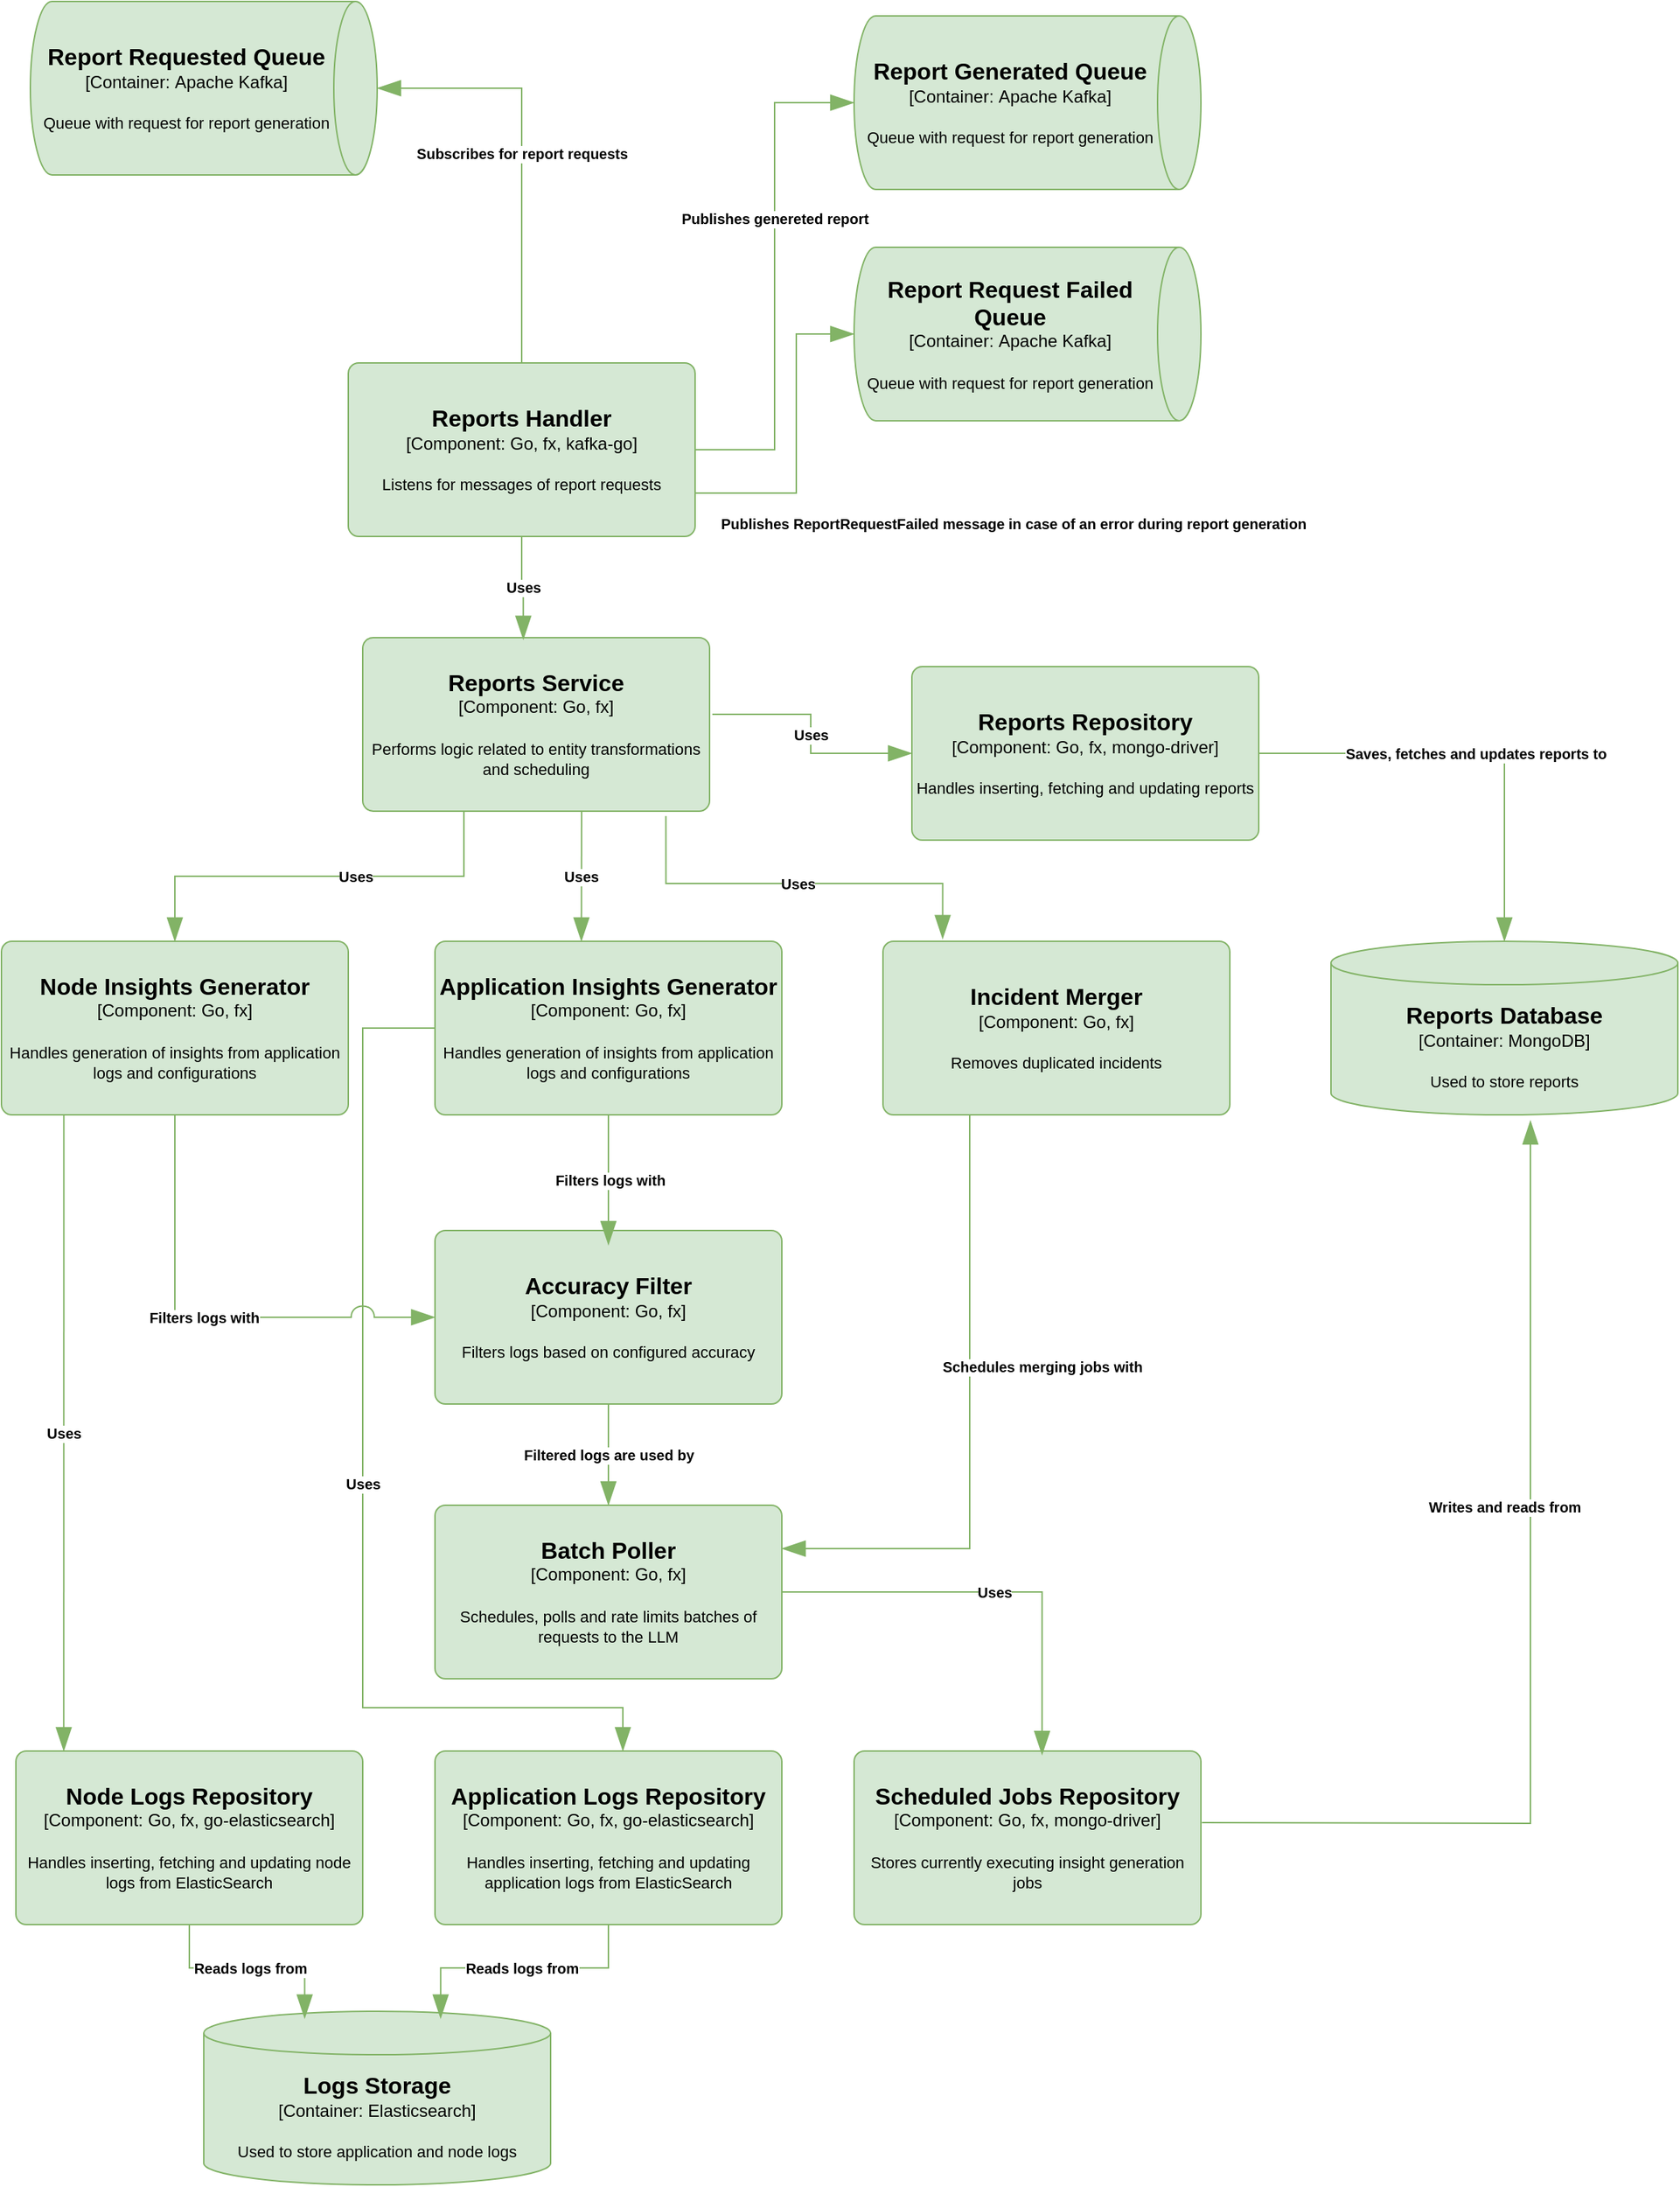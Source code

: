 <mxfile version="24.9.0">
  <diagram name="Strona-1" id="VJrYIUewzFAKzoS3vrFh">
    <mxGraphModel dx="1490" dy="1566" grid="1" gridSize="10" guides="1" tooltips="1" connect="1" arrows="1" fold="1" page="1" pageScale="1" pageWidth="2339" pageHeight="3300" math="0" shadow="0">
      <root>
        <mxCell id="0" />
        <mxCell id="1" parent="0" />
        <object placeholders="1" c4Name="Reports Handler" c4Type="Component" c4Technology="Go, fx, kafka-go" c4Description="Listens for messages of report requests" label="&lt;font style=&quot;font-size: 16px&quot;&gt;&lt;b&gt;%c4Name%&lt;/b&gt;&lt;/font&gt;&lt;div&gt;[%c4Type%: %c4Technology%]&lt;/div&gt;&lt;br&gt;&lt;div&gt;&lt;font style=&quot;font-size: 11px&quot;&gt;%c4Description%&lt;/font&gt;&lt;/div&gt;" id="EYxnrFi_tyVWAvCyeVDl-1">
          <mxCell style="rounded=1;whiteSpace=wrap;html=1;labelBackgroundColor=none;fillColor=#d5e8d4;align=center;arcSize=6;strokeColor=#82b366;metaEdit=1;resizable=0;points=[[0.25,0,0],[0.5,0,0],[0.75,0,0],[1,0.25,0],[1,0.5,0],[1,0.75,0],[0.75,1,0],[0.5,1,0],[0.25,1,0],[0,0.75,0],[0,0.5,0],[0,0.25,0]];fontColor=default;" vertex="1" parent="1">
            <mxGeometry x="260" y="420" width="240" height="120" as="geometry" />
          </mxCell>
        </object>
        <object placeholders="1" c4Name="Reports Service" c4Type="Component" c4Technology="Go, fx" c4Description="Performs logic related to entity transformations and scheduling" label="&lt;font style=&quot;font-size: 16px&quot;&gt;&lt;b&gt;%c4Name%&lt;/b&gt;&lt;/font&gt;&lt;div&gt;[%c4Type%: %c4Technology%]&lt;/div&gt;&lt;br&gt;&lt;div&gt;&lt;font style=&quot;font-size: 11px&quot;&gt;%c4Description%&lt;/font&gt;&lt;/div&gt;" id="EYxnrFi_tyVWAvCyeVDl-2">
          <mxCell style="rounded=1;whiteSpace=wrap;html=1;labelBackgroundColor=none;fillColor=#d5e8d4;align=center;arcSize=6;strokeColor=#82b366;metaEdit=1;resizable=0;points=[[0.25,0,0],[0.5,0,0],[0.75,0,0],[1,0.25,0],[1,0.5,0],[1,0.75,0],[0.75,1,0],[0.5,1,0],[0.25,1,0],[0,0.75,0],[0,0.5,0],[0,0.25,0]];fontColor=default;" vertex="1" parent="1">
            <mxGeometry x="270" y="610" width="240" height="120" as="geometry" />
          </mxCell>
        </object>
        <object placeholders="1" c4Type="Relationship" c4Description="Uses" label="&lt;div style=&quot;text-align: left&quot;&gt;&lt;div style=&quot;text-align: center&quot;&gt;&lt;b&gt;%c4Description%&lt;/b&gt;&lt;/div&gt;&lt;/div&gt;" id="EYxnrFi_tyVWAvCyeVDl-3">
          <mxCell style="endArrow=blockThin;html=1;fontSize=10;fontColor=default;strokeWidth=1;endFill=1;strokeColor=#82b366;elbow=vertical;metaEdit=1;endSize=14;startSize=14;jumpStyle=arc;jumpSize=16;rounded=0;edgeStyle=orthogonalEdgeStyle;exitX=0.5;exitY=1;exitDx=0;exitDy=0;exitPerimeter=0;entryX=0.463;entryY=0.011;entryDx=0;entryDy=0;entryPerimeter=0;fillColor=#d5e8d4;" edge="1" parent="1" source="EYxnrFi_tyVWAvCyeVDl-1" target="EYxnrFi_tyVWAvCyeVDl-2">
            <mxGeometry width="240" relative="1" as="geometry">
              <mxPoint x="330" y="440" as="sourcePoint" />
              <mxPoint x="570" y="440" as="targetPoint" />
            </mxGeometry>
          </mxCell>
        </object>
        <object placeholders="1" c4Name="Application Logs Repository" c4Type="Component" c4Technology="Go, fx, go-elasticsearch" c4Description="Handles inserting, fetching and updating application logs from ElasticSearch" label="&lt;font style=&quot;font-size: 16px&quot;&gt;&lt;b&gt;%c4Name%&lt;/b&gt;&lt;/font&gt;&lt;div&gt;[%c4Type%: %c4Technology%]&lt;/div&gt;&lt;br&gt;&lt;div&gt;&lt;font style=&quot;font-size: 11px&quot;&gt;%c4Description%&lt;/font&gt;&lt;/div&gt;" id="EYxnrFi_tyVWAvCyeVDl-4">
          <mxCell style="rounded=1;whiteSpace=wrap;html=1;labelBackgroundColor=none;fillColor=#d5e8d4;align=center;arcSize=6;strokeColor=#82b366;metaEdit=1;resizable=0;points=[[0.25,0,0],[0.5,0,0],[0.75,0,0],[1,0.25,0],[1,0.5,0],[1,0.75,0],[0.75,1,0],[0.5,1,0],[0.25,1,0],[0,0.75,0],[0,0.5,0],[0,0.25,0]];fontColor=default;" vertex="1" parent="1">
            <mxGeometry x="320" y="1380" width="240" height="120" as="geometry" />
          </mxCell>
        </object>
        <object placeholders="1" c4Name="Node Logs Repository" c4Type="Component" c4Technology="Go, fx, go-elasticsearch" c4Description="Handles inserting, fetching and updating node logs from ElasticSearch" label="&lt;font style=&quot;font-size: 16px&quot;&gt;&lt;b&gt;%c4Name%&lt;/b&gt;&lt;/font&gt;&lt;div&gt;[%c4Type%: %c4Technology%]&lt;/div&gt;&lt;br&gt;&lt;div&gt;&lt;font style=&quot;font-size: 11px&quot;&gt;%c4Description%&lt;/font&gt;&lt;/div&gt;" id="EYxnrFi_tyVWAvCyeVDl-5">
          <mxCell style="rounded=1;whiteSpace=wrap;html=1;labelBackgroundColor=none;fillColor=#d5e8d4;align=center;arcSize=6;strokeColor=#82b366;metaEdit=1;resizable=0;points=[[0.25,0,0],[0.5,0,0],[0.75,0,0],[1,0.25,0],[1,0.5,0],[1,0.75,0],[0.75,1,0],[0.5,1,0],[0.25,1,0],[0,0.75,0],[0,0.5,0],[0,0.25,0]];fontColor=default;" vertex="1" parent="1">
            <mxGeometry x="30" y="1380" width="240" height="120" as="geometry" />
          </mxCell>
        </object>
        <object placeholders="1" c4Name="Reports Repository" c4Type="Component" c4Technology="Go, fx, mongo-driver" c4Description="Handles inserting, fetching and updating reports" label="&lt;font style=&quot;font-size: 16px&quot;&gt;&lt;b&gt;%c4Name%&lt;/b&gt;&lt;/font&gt;&lt;div&gt;[%c4Type%: %c4Technology%]&lt;/div&gt;&lt;br&gt;&lt;div&gt;&lt;font style=&quot;font-size: 11px&quot;&gt;%c4Description%&lt;/font&gt;&lt;/div&gt;" id="EYxnrFi_tyVWAvCyeVDl-6">
          <mxCell style="rounded=1;whiteSpace=wrap;html=1;labelBackgroundColor=none;fillColor=#d5e8d4;align=center;arcSize=6;strokeColor=#82b366;metaEdit=1;resizable=0;points=[[0.25,0,0],[0.5,0,0],[0.75,0,0],[1,0.25,0],[1,0.5,0],[1,0.75,0],[0.75,1,0],[0.5,1,0],[0.25,1,0],[0,0.75,0],[0,0.5,0],[0,0.25,0]];fontColor=default;" vertex="1" parent="1">
            <mxGeometry x="650" y="630" width="240" height="120" as="geometry" />
          </mxCell>
        </object>
        <object placeholders="1" c4Name="Application Insights Generator" c4Type="Component" c4Technology="Go, fx" c4Description="Handles generation of insights from application logs and configurations " label="&lt;font style=&quot;font-size: 16px&quot;&gt;&lt;b&gt;%c4Name%&lt;/b&gt;&lt;/font&gt;&lt;div&gt;[%c4Type%: %c4Technology%]&lt;/div&gt;&lt;br&gt;&lt;div&gt;&lt;font style=&quot;font-size: 11px&quot;&gt;%c4Description%&lt;/font&gt;&lt;/div&gt;" id="EYxnrFi_tyVWAvCyeVDl-7">
          <mxCell style="rounded=1;whiteSpace=wrap;html=1;labelBackgroundColor=none;fillColor=#d5e8d4;align=center;arcSize=6;strokeColor=#82b366;metaEdit=1;resizable=0;points=[[0.25,0,0],[0.5,0,0],[0.75,0,0],[1,0.25,0],[1,0.5,0],[1,0.75,0],[0.75,1,0],[0.5,1,0],[0.25,1,0],[0,0.75,0],[0,0.5,0],[0,0.25,0]];fontColor=default;" vertex="1" parent="1">
            <mxGeometry x="320" y="820" width="240" height="120" as="geometry" />
          </mxCell>
        </object>
        <object placeholders="1" c4Name="Node Insights Generator" c4Type="Component" c4Technology="Go, fx" c4Description="Handles generation of insights from application logs and configurations " label="&lt;font style=&quot;font-size: 16px&quot;&gt;&lt;b&gt;%c4Name%&lt;/b&gt;&lt;/font&gt;&lt;div&gt;[%c4Type%: %c4Technology%]&lt;/div&gt;&lt;br&gt;&lt;div&gt;&lt;font style=&quot;font-size: 11px&quot;&gt;%c4Description%&lt;/font&gt;&lt;/div&gt;" id="EYxnrFi_tyVWAvCyeVDl-8">
          <mxCell style="rounded=1;whiteSpace=wrap;html=1;labelBackgroundColor=none;fillColor=#d5e8d4;align=center;arcSize=6;strokeColor=#82b366;metaEdit=1;resizable=0;points=[[0.25,0,0],[0.5,0,0],[0.75,0,0],[1,0.25,0],[1,0.5,0],[1,0.75,0],[0.75,1,0],[0.5,1,0],[0.25,1,0],[0,0.75,0],[0,0.5,0],[0,0.25,0]];fontColor=default;" vertex="1" parent="1">
            <mxGeometry x="20" y="820" width="240" height="120" as="geometry" />
          </mxCell>
        </object>
        <object placeholders="1" c4Name="Incident Merger" c4Type="Component" c4Technology="Go, fx" c4Description="Removes duplicated incidents" label="&lt;font style=&quot;font-size: 16px&quot;&gt;&lt;b&gt;%c4Name%&lt;/b&gt;&lt;/font&gt;&lt;div&gt;[%c4Type%: %c4Technology%]&lt;/div&gt;&lt;br&gt;&lt;div&gt;&lt;font style=&quot;font-size: 11px&quot;&gt;%c4Description%&lt;/font&gt;&lt;/div&gt;" id="EYxnrFi_tyVWAvCyeVDl-9">
          <mxCell style="rounded=1;whiteSpace=wrap;html=1;labelBackgroundColor=none;fillColor=#d5e8d4;align=center;arcSize=6;strokeColor=#82b366;metaEdit=1;resizable=0;points=[[0.25,0,0],[0.5,0,0],[0.75,0,0],[1,0.25,0],[1,0.5,0],[1,0.75,0],[0.75,1,0],[0.5,1,0],[0.25,1,0],[0,0.75,0],[0,0.5,0],[0,0.25,0]];fontColor=default;" vertex="1" parent="1">
            <mxGeometry x="630" y="820" width="240" height="120" as="geometry" />
          </mxCell>
        </object>
        <object placeholders="1" c4Name="Batch Poller" c4Type="Component" c4Technology="Go, fx" c4Description="Schedules, polls and rate limits batches of requests to the LLM" label="&lt;font style=&quot;font-size: 16px&quot;&gt;&lt;b&gt;%c4Name%&lt;/b&gt;&lt;/font&gt;&lt;div&gt;[%c4Type%: %c4Technology%]&lt;/div&gt;&lt;br&gt;&lt;div&gt;&lt;font style=&quot;font-size: 11px&quot;&gt;%c4Description%&lt;/font&gt;&lt;/div&gt;" id="EYxnrFi_tyVWAvCyeVDl-10">
          <mxCell style="rounded=1;whiteSpace=wrap;html=1;labelBackgroundColor=none;fillColor=#d5e8d4;align=center;arcSize=6;strokeColor=#82b366;metaEdit=1;resizable=0;points=[[0.25,0,0],[0.5,0,0],[0.75,0,0],[1,0.25,0],[1,0.5,0],[1,0.75,0],[0.75,1,0],[0.5,1,0],[0.25,1,0],[0,0.75,0],[0,0.5,0],[0,0.25,0]];fontColor=default;" vertex="1" parent="1">
            <mxGeometry x="320" y="1210" width="240" height="120" as="geometry" />
          </mxCell>
        </object>
        <object placeholders="1" c4Name="Scheduled Jobs Repository" c4Type="Component" c4Technology="Go, fx, mongo-driver" c4Description="Stores currently executing insight generation jobs" label="&lt;font style=&quot;font-size: 16px&quot;&gt;&lt;b&gt;%c4Name%&lt;/b&gt;&lt;/font&gt;&lt;div&gt;[%c4Type%: %c4Technology%]&lt;/div&gt;&lt;br&gt;&lt;div&gt;&lt;font style=&quot;font-size: 11px&quot;&gt;%c4Description%&lt;/font&gt;&lt;/div&gt;" id="EYxnrFi_tyVWAvCyeVDl-11">
          <mxCell style="rounded=1;whiteSpace=wrap;html=1;labelBackgroundColor=none;fillColor=#d5e8d4;align=center;arcSize=6;strokeColor=#82b366;metaEdit=1;resizable=0;points=[[0.25,0,0],[0.5,0,0],[0.75,0,0],[1,0.25,0],[1,0.5,0],[1,0.75,0],[0.75,1,0],[0.5,1,0],[0.25,1,0],[0,0.75,0],[0,0.5,0],[0,0.25,0]];fontColor=default;" vertex="1" parent="1">
            <mxGeometry x="610" y="1380" width="240" height="120" as="geometry" />
          </mxCell>
        </object>
        <object placeholders="1" c4Name="Report Requested Queue" c4Type="Container" c4Technology="Apache Kafka" c4Description="Queue with request for report generation" label="&lt;font style=&quot;font-size: 16px&quot;&gt;&lt;b&gt;%c4Name%&lt;/b&gt;&lt;/font&gt;&lt;div&gt;[%c4Type%:&amp;nbsp;%c4Technology%]&lt;/div&gt;&lt;br&gt;&lt;div&gt;&lt;font style=&quot;font-size: 11px&quot;&gt;&lt;font&gt;%c4Description%&lt;/font&gt;&lt;/font&gt;&lt;/div&gt;" id="EYxnrFi_tyVWAvCyeVDl-12">
          <mxCell style="shape=cylinder3;size=15;direction=south;whiteSpace=wrap;html=1;boundedLbl=1;rounded=0;labelBackgroundColor=none;fillColor=#d5e8d4;fontSize=12;align=center;strokeColor=#82b366;metaEdit=1;points=[[0.5,0,0],[1,0.25,0],[1,0.5,0],[1,0.75,0],[0.5,1,0],[0,0.75,0],[0,0.5,0],[0,0.25,0]];resizable=0;fontColor=default;" vertex="1" parent="1">
            <mxGeometry x="40" y="170" width="240" height="120" as="geometry" />
          </mxCell>
        </object>
        <object placeholders="1" c4Name="Report Generated Queue" c4Type="Container" c4Technology="Apache Kafka" c4Description="Queue with request for report generation" label="&lt;font style=&quot;font-size: 16px&quot;&gt;&lt;b&gt;%c4Name%&lt;/b&gt;&lt;/font&gt;&lt;div&gt;[%c4Type%:&amp;nbsp;%c4Technology%]&lt;/div&gt;&lt;br&gt;&lt;div&gt;&lt;font style=&quot;font-size: 11px&quot;&gt;&lt;font&gt;%c4Description%&lt;/font&gt;&lt;/font&gt;&lt;/div&gt;" id="EYxnrFi_tyVWAvCyeVDl-13">
          <mxCell style="shape=cylinder3;size=15;direction=south;whiteSpace=wrap;html=1;boundedLbl=1;rounded=0;labelBackgroundColor=none;fillColor=#d5e8d4;fontSize=12;align=center;strokeColor=#82b366;metaEdit=1;points=[[0.5,0,0],[1,0.25,0],[1,0.5,0],[1,0.75,0],[0.5,1,0],[0,0.75,0],[0,0.5,0],[0,0.25,0]];resizable=0;fontColor=default;" vertex="1" parent="1">
            <mxGeometry x="610" y="180" width="240" height="120" as="geometry" />
          </mxCell>
        </object>
        <object placeholders="1" c4Name="Report Request Failed Queue" c4Type="Container" c4Technology="Apache Kafka" c4Description="Queue with request for report generation" label="&lt;font style=&quot;font-size: 16px&quot;&gt;&lt;b&gt;%c4Name%&lt;/b&gt;&lt;/font&gt;&lt;div&gt;[%c4Type%:&amp;nbsp;%c4Technology%]&lt;/div&gt;&lt;br&gt;&lt;div&gt;&lt;font style=&quot;font-size: 11px&quot;&gt;&lt;font&gt;%c4Description%&lt;/font&gt;&lt;/font&gt;&lt;/div&gt;" id="EYxnrFi_tyVWAvCyeVDl-14">
          <mxCell style="shape=cylinder3;size=15;direction=south;whiteSpace=wrap;html=1;boundedLbl=1;rounded=0;labelBackgroundColor=none;fillColor=#d5e8d4;fontSize=12;align=center;strokeColor=#82b366;metaEdit=1;points=[[0.5,0,0],[1,0.25,0],[1,0.5,0],[1,0.75,0],[0.5,1,0],[0,0.75,0],[0,0.5,0],[0,0.25,0]];resizable=0;fontColor=default;" vertex="1" parent="1">
            <mxGeometry x="610" y="340" width="240" height="120" as="geometry" />
          </mxCell>
        </object>
        <object placeholders="1" c4Type="Relationship" c4Description="Subscribes for report requests" label="&lt;div style=&quot;text-align: left&quot;&gt;&lt;div style=&quot;text-align: center&quot;&gt;&lt;b&gt;%c4Description%&lt;/b&gt;&lt;/div&gt;&lt;/div&gt;" id="EYxnrFi_tyVWAvCyeVDl-17">
          <mxCell style="endArrow=blockThin;html=1;fontSize=10;fontColor=default;strokeWidth=1;endFill=1;strokeColor=#82b366;elbow=vertical;metaEdit=1;endSize=14;startSize=14;jumpStyle=arc;jumpSize=16;rounded=0;edgeStyle=orthogonalEdgeStyle;entryX=0.5;entryY=0;entryDx=0;entryDy=0;entryPerimeter=0;exitX=0.5;exitY=0;exitDx=0;exitDy=0;exitPerimeter=0;fillColor=#d5e8d4;" edge="1" parent="1" source="EYxnrFi_tyVWAvCyeVDl-1" target="EYxnrFi_tyVWAvCyeVDl-12">
            <mxGeometry width="240" relative="1" as="geometry">
              <mxPoint x="360" y="490" as="sourcePoint" />
              <mxPoint x="600" y="490" as="targetPoint" />
            </mxGeometry>
          </mxCell>
        </object>
        <object placeholders="1" c4Type="Relationship" c4Description="Publishes genereted report" label="&lt;div style=&quot;text-align: left&quot;&gt;&lt;div style=&quot;text-align: center&quot;&gt;&lt;b&gt;%c4Description%&lt;/b&gt;&lt;/div&gt;&lt;/div&gt;" id="EYxnrFi_tyVWAvCyeVDl-18">
          <mxCell style="endArrow=blockThin;html=1;fontSize=10;fontColor=default;strokeWidth=1;endFill=1;strokeColor=#82b366;elbow=vertical;metaEdit=1;endSize=14;startSize=14;jumpStyle=arc;jumpSize=16;rounded=0;edgeStyle=orthogonalEdgeStyle;entryX=0.5;entryY=1;entryDx=0;entryDy=0;entryPerimeter=0;exitX=1;exitY=0.5;exitDx=0;exitDy=0;exitPerimeter=0;fillColor=#d5e8d4;" edge="1" parent="1" source="EYxnrFi_tyVWAvCyeVDl-1" target="EYxnrFi_tyVWAvCyeVDl-13">
            <mxGeometry x="0.229" width="240" relative="1" as="geometry">
              <mxPoint x="340" y="480" as="sourcePoint" />
              <mxPoint x="580" y="480" as="targetPoint" />
              <mxPoint as="offset" />
            </mxGeometry>
          </mxCell>
        </object>
        <object placeholders="1" c4Type="Relationship" c4Description="Publishes ReportRequestFailed message in case of an error during report generation" label="&lt;div style=&quot;text-align: left&quot;&gt;&lt;div style=&quot;text-align: center&quot;&gt;&lt;b&gt;%c4Description%&lt;/b&gt;&lt;/div&gt;&lt;/div&gt;" id="EYxnrFi_tyVWAvCyeVDl-19">
          <mxCell style="endArrow=blockThin;html=1;fontSize=10;fontColor=default;strokeWidth=1;endFill=1;strokeColor=#82b366;elbow=vertical;metaEdit=1;endSize=14;startSize=14;jumpStyle=arc;jumpSize=16;rounded=0;edgeStyle=orthogonalEdgeStyle;entryX=0.5;entryY=1;entryDx=0;entryDy=0;entryPerimeter=0;exitX=1;exitY=0.75;exitDx=0;exitDy=0;exitPerimeter=0;fillColor=#d5e8d4;" edge="1" parent="1" source="EYxnrFi_tyVWAvCyeVDl-1" target="EYxnrFi_tyVWAvCyeVDl-14">
            <mxGeometry x="-0.364" y="-151" width="240" relative="1" as="geometry">
              <mxPoint x="340" y="480" as="sourcePoint" />
              <mxPoint x="580" y="480" as="targetPoint" />
              <Array as="points">
                <mxPoint x="570" y="510" />
                <mxPoint x="570" y="400" />
              </Array>
              <mxPoint x="-1" y="21" as="offset" />
            </mxGeometry>
          </mxCell>
        </object>
        <object placeholders="1" c4Type="Relationship" c4Description="Uses" label="&lt;div style=&quot;text-align: left&quot;&gt;&lt;div style=&quot;text-align: center&quot;&gt;&lt;b&gt;%c4Description%&lt;/b&gt;&lt;/div&gt;&lt;/div&gt;" id="EYxnrFi_tyVWAvCyeVDl-23">
          <mxCell style="endArrow=blockThin;html=1;fontSize=10;fontColor=default;strokeWidth=1;endFill=1;strokeColor=#82b366;elbow=vertical;metaEdit=1;endSize=14;startSize=14;jumpStyle=arc;jumpSize=16;rounded=0;edgeStyle=orthogonalEdgeStyle;exitX=0.18;exitY=0.997;exitDx=0;exitDy=0;exitPerimeter=0;entryX=0.138;entryY=0;entryDx=0;entryDy=0;entryPerimeter=0;fillColor=#d5e8d4;" edge="1" parent="1" source="EYxnrFi_tyVWAvCyeVDl-8" target="EYxnrFi_tyVWAvCyeVDl-5">
            <mxGeometry width="240" relative="1" as="geometry">
              <mxPoint x="300" y="1020" as="sourcePoint" />
              <mxPoint x="540" y="1020" as="targetPoint" />
            </mxGeometry>
          </mxCell>
        </object>
        <object placeholders="1" c4Type="Relationship" c4Description="Uses" label="&lt;div style=&quot;text-align: left&quot;&gt;&lt;div style=&quot;text-align: center&quot;&gt;&lt;b&gt;%c4Description%&lt;/b&gt;&lt;/div&gt;&lt;/div&gt;" id="EYxnrFi_tyVWAvCyeVDl-24">
          <mxCell style="endArrow=blockThin;html=1;fontSize=10;fontColor=default;strokeWidth=1;endFill=1;strokeColor=#82b366;elbow=vertical;metaEdit=1;endSize=14;startSize=14;jumpStyle=arc;jumpSize=16;rounded=0;edgeStyle=orthogonalEdgeStyle;exitX=0;exitY=0.5;exitDx=0;exitDy=0;exitPerimeter=0;fillColor=#d5e8d4;" edge="1" parent="1" source="EYxnrFi_tyVWAvCyeVDl-7" target="EYxnrFi_tyVWAvCyeVDl-4">
            <mxGeometry width="240" relative="1" as="geometry">
              <mxPoint x="300" y="1020" as="sourcePoint" />
              <mxPoint x="450" y="1240" as="targetPoint" />
              <Array as="points">
                <mxPoint x="270" y="880" />
                <mxPoint x="270" y="1350" />
                <mxPoint x="450" y="1350" />
              </Array>
            </mxGeometry>
          </mxCell>
        </object>
        <object placeholders="1" c4Type="Relationship" c4Description="Uses" label="&lt;div style=&quot;text-align: left&quot;&gt;&lt;div style=&quot;text-align: center&quot;&gt;&lt;b&gt;%c4Description%&lt;/b&gt;&lt;/div&gt;&lt;/div&gt;" id="EYxnrFi_tyVWAvCyeVDl-25">
          <mxCell style="endArrow=blockThin;html=1;fontSize=10;fontColor=default;strokeWidth=1;endFill=1;strokeColor=#82b366;elbow=vertical;metaEdit=1;endSize=14;startSize=14;jumpStyle=arc;jumpSize=16;rounded=0;edgeStyle=orthogonalEdgeStyle;entryX=0.542;entryY=0.022;entryDx=0;entryDy=0;entryPerimeter=0;exitX=1;exitY=0.5;exitDx=0;exitDy=0;exitPerimeter=0;fillColor=#d5e8d4;" edge="1" parent="1" source="EYxnrFi_tyVWAvCyeVDl-10" target="EYxnrFi_tyVWAvCyeVDl-11">
            <mxGeometry width="240" relative="1" as="geometry">
              <mxPoint x="300" y="1020" as="sourcePoint" />
              <mxPoint x="540" y="1020" as="targetPoint" />
            </mxGeometry>
          </mxCell>
        </object>
        <object placeholders="1" c4Type="Relationship" c4Description="Schedules merging jobs with" label="&lt;div style=&quot;text-align: left&quot;&gt;&lt;div style=&quot;text-align: center&quot;&gt;&lt;b&gt;%c4Description%&lt;/b&gt;&lt;/div&gt;&lt;/div&gt;" id="EYxnrFi_tyVWAvCyeVDl-26">
          <mxCell style="endArrow=blockThin;html=1;fontSize=10;fontColor=default;strokeWidth=1;endFill=1;strokeColor=#82b366;elbow=vertical;metaEdit=1;endSize=14;startSize=14;jumpStyle=arc;jumpSize=16;rounded=0;edgeStyle=orthogonalEdgeStyle;exitX=0.25;exitY=1;exitDx=0;exitDy=0;exitPerimeter=0;entryX=1;entryY=0.25;entryDx=0;entryDy=0;entryPerimeter=0;fillColor=#d5e8d4;" edge="1" parent="1" source="EYxnrFi_tyVWAvCyeVDl-9" target="EYxnrFi_tyVWAvCyeVDl-10">
            <mxGeometry x="-0.185" y="50" width="240" relative="1" as="geometry">
              <mxPoint x="300" y="1020" as="sourcePoint" />
              <mxPoint x="540" y="1020" as="targetPoint" />
              <mxPoint y="-1" as="offset" />
            </mxGeometry>
          </mxCell>
        </object>
        <object placeholders="1" c4Type="Relationship" c4Description="Uses" label="&lt;div style=&quot;text-align: left&quot;&gt;&lt;div style=&quot;text-align: center&quot;&gt;&lt;b&gt;%c4Description%&lt;/b&gt;&lt;/div&gt;&lt;/div&gt;" id="EYxnrFi_tyVWAvCyeVDl-27">
          <mxCell style="endArrow=blockThin;html=1;fontSize=10;fontColor=default;strokeWidth=1;endFill=1;strokeColor=#82b366;elbow=vertical;metaEdit=1;endSize=14;startSize=14;jumpStyle=arc;jumpSize=16;rounded=0;edgeStyle=orthogonalEdgeStyle;exitX=0.5;exitY=1;exitDx=0;exitDy=0;exitPerimeter=0;entryX=0.5;entryY=0;entryDx=0;entryDy=0;entryPerimeter=0;fillColor=#d5e8d4;" edge="1" parent="1" source="EYxnrFi_tyVWAvCyeVDl-2" target="EYxnrFi_tyVWAvCyeVDl-8">
            <mxGeometry width="240" relative="1" as="geometry">
              <mxPoint x="430" y="870" as="sourcePoint" />
              <mxPoint x="670" y="870" as="targetPoint" />
              <Array as="points">
                <mxPoint x="340" y="730" />
                <mxPoint x="340" y="775" />
                <mxPoint x="140" y="775" />
              </Array>
            </mxGeometry>
          </mxCell>
        </object>
        <object placeholders="1" c4Type="Relationship" c4Description="Uses" label="&lt;div style=&quot;text-align: left&quot;&gt;&lt;div style=&quot;text-align: center&quot;&gt;&lt;b&gt;%c4Description%&lt;/b&gt;&lt;/div&gt;&lt;/div&gt;" id="EYxnrFi_tyVWAvCyeVDl-28">
          <mxCell style="endArrow=blockThin;html=1;fontSize=10;fontColor=default;strokeWidth=1;endFill=1;strokeColor=#82b366;elbow=vertical;metaEdit=1;endSize=14;startSize=14;jumpStyle=arc;jumpSize=16;rounded=0;edgeStyle=orthogonalEdgeStyle;exitX=0.631;exitY=1;exitDx=0;exitDy=0;exitPerimeter=0;entryX=0.422;entryY=0;entryDx=0;entryDy=0;entryPerimeter=0;fillColor=#d5e8d4;" edge="1" parent="1" source="EYxnrFi_tyVWAvCyeVDl-2" target="EYxnrFi_tyVWAvCyeVDl-7">
            <mxGeometry width="240" relative="1" as="geometry">
              <mxPoint x="430" y="870" as="sourcePoint" />
              <mxPoint x="670" y="870" as="targetPoint" />
            </mxGeometry>
          </mxCell>
        </object>
        <object placeholders="1" c4Type="Relationship" c4Description="Uses" label="&lt;div style=&quot;text-align: left&quot;&gt;&lt;div style=&quot;text-align: center&quot;&gt;&lt;b&gt;%c4Description%&lt;/b&gt;&lt;/div&gt;&lt;/div&gt;" id="EYxnrFi_tyVWAvCyeVDl-29">
          <mxCell style="endArrow=blockThin;html=1;fontSize=10;fontColor=default;strokeWidth=1;endFill=1;strokeColor=#82b366;elbow=vertical;metaEdit=1;endSize=14;startSize=14;jumpStyle=arc;jumpSize=16;rounded=0;edgeStyle=orthogonalEdgeStyle;exitX=0.874;exitY=1.028;exitDx=0;exitDy=0;exitPerimeter=0;entryX=0.172;entryY=-0.014;entryDx=0;entryDy=0;entryPerimeter=0;fillColor=#d5e8d4;" edge="1" parent="1" source="EYxnrFi_tyVWAvCyeVDl-2" target="EYxnrFi_tyVWAvCyeVDl-9">
            <mxGeometry width="240" relative="1" as="geometry">
              <mxPoint x="430" y="870" as="sourcePoint" />
              <mxPoint x="670" y="870" as="targetPoint" />
              <Array as="points">
                <mxPoint x="480" y="780" />
                <mxPoint x="671" y="780" />
              </Array>
            </mxGeometry>
          </mxCell>
        </object>
        <object placeholders="1" c4Name="Logs Storage" c4Type="Container" c4Technology="Elasticsearch" c4Description="Used to store application and node logs" label="&lt;font style=&quot;font-size: 16px&quot;&gt;&lt;b&gt;%c4Name%&lt;/b&gt;&lt;/font&gt;&lt;div&gt;[%c4Type%:&amp;nbsp;%c4Technology%]&lt;/div&gt;&lt;br&gt;&lt;div&gt;&lt;font style=&quot;font-size: 11px&quot;&gt;&lt;font&gt;%c4Description%&lt;/font&gt;&lt;/font&gt;&lt;/div&gt;" id="EYxnrFi_tyVWAvCyeVDl-30">
          <mxCell style="shape=cylinder3;size=15;whiteSpace=wrap;html=1;boundedLbl=1;rounded=0;labelBackgroundColor=none;fillColor=#d5e8d4;fontSize=12;align=center;strokeColor=#82b366;metaEdit=1;points=[[0.5,0,0],[1,0.25,0],[1,0.5,0],[1,0.75,0],[0.5,1,0],[0,0.75,0],[0,0.5,0],[0,0.25,0]];resizable=0;fontColor=default;" vertex="1" parent="1">
            <mxGeometry x="160" y="1560" width="240" height="120" as="geometry" />
          </mxCell>
        </object>
        <object placeholders="1" c4Name="Reports Database" c4Type="Container" c4Technology="MongoDB" c4Description="Used to store reports" label="&lt;font style=&quot;font-size: 16px&quot;&gt;&lt;b&gt;%c4Name%&lt;/b&gt;&lt;/font&gt;&lt;div&gt;[%c4Type%:&amp;nbsp;%c4Technology%]&lt;/div&gt;&lt;br&gt;&lt;div&gt;&lt;font style=&quot;font-size: 11px&quot;&gt;&lt;font&gt;%c4Description%&lt;/font&gt;&lt;/font&gt;&lt;/div&gt;" id="EYxnrFi_tyVWAvCyeVDl-32">
          <mxCell style="shape=cylinder3;size=15;whiteSpace=wrap;html=1;boundedLbl=1;rounded=0;labelBackgroundColor=none;fillColor=#d5e8d4;fontSize=12;align=center;strokeColor=#82b366;metaEdit=1;points=[[0.5,0,0],[1,0.25,0],[1,0.5,0],[1,0.75,0],[0.5,1,0],[0,0.75,0],[0,0.5,0],[0,0.25,0]];resizable=0;fontColor=default;" vertex="1" parent="1">
            <mxGeometry x="940" y="820" width="240" height="120" as="geometry" />
          </mxCell>
        </object>
        <object placeholders="1" c4Type="Relationship" c4Description="Uses" label="&lt;div style=&quot;text-align: left&quot;&gt;&lt;div style=&quot;text-align: center&quot;&gt;&lt;b&gt;%c4Description%&lt;/b&gt;&lt;/div&gt;&lt;/div&gt;" id="EYxnrFi_tyVWAvCyeVDl-33">
          <mxCell style="endArrow=blockThin;html=1;fontSize=10;fontColor=default;strokeWidth=1;endFill=1;strokeColor=#82b366;elbow=vertical;metaEdit=1;endSize=14;startSize=14;jumpStyle=arc;jumpSize=16;rounded=0;edgeStyle=orthogonalEdgeStyle;exitX=1.008;exitY=0.442;exitDx=0;exitDy=0;exitPerimeter=0;entryX=0;entryY=0.5;entryDx=0;entryDy=0;entryPerimeter=0;fillColor=#d5e8d4;" edge="1" parent="1" source="EYxnrFi_tyVWAvCyeVDl-2" target="EYxnrFi_tyVWAvCyeVDl-6">
            <mxGeometry width="240" relative="1" as="geometry">
              <mxPoint x="550" y="830" as="sourcePoint" />
              <mxPoint x="790" y="830" as="targetPoint" />
            </mxGeometry>
          </mxCell>
        </object>
        <object placeholders="1" c4Type="Relationship" c4Description="Saves, fetches and updates reports to " label="&lt;div style=&quot;text-align: left&quot;&gt;&lt;div style=&quot;text-align: center&quot;&gt;&lt;b&gt;%c4Description%&lt;/b&gt;&lt;/div&gt;&lt;/div&gt;" id="EYxnrFi_tyVWAvCyeVDl-34">
          <mxCell style="endArrow=blockThin;html=1;fontSize=10;fontColor=default;strokeWidth=1;endFill=1;strokeColor=#82b366;elbow=vertical;metaEdit=1;endSize=14;startSize=14;jumpStyle=arc;jumpSize=16;rounded=0;edgeStyle=orthogonalEdgeStyle;exitX=1;exitY=0.5;exitDx=0;exitDy=0;exitPerimeter=0;entryX=0.5;entryY=0;entryDx=0;entryDy=0;entryPerimeter=0;fillColor=#d5e8d4;" edge="1" parent="1" source="EYxnrFi_tyVWAvCyeVDl-6" target="EYxnrFi_tyVWAvCyeVDl-32">
            <mxGeometry width="240" relative="1" as="geometry">
              <mxPoint x="600" y="950" as="sourcePoint" />
              <mxPoint x="840" y="950" as="targetPoint" />
            </mxGeometry>
          </mxCell>
        </object>
        <object placeholders="1" c4Type="Relationship" c4Description="Reads logs from " label="&lt;div style=&quot;text-align: left&quot;&gt;&lt;div style=&quot;text-align: center&quot;&gt;&lt;b&gt;%c4Description%&lt;/b&gt;&lt;/div&gt;&lt;/div&gt;" id="EYxnrFi_tyVWAvCyeVDl-35">
          <mxCell style="endArrow=blockThin;html=1;fontSize=10;fontColor=default;strokeWidth=1;endFill=1;strokeColor=#82b366;elbow=vertical;metaEdit=1;endSize=14;startSize=14;jumpStyle=arc;jumpSize=16;rounded=0;edgeStyle=orthogonalEdgeStyle;exitX=0.5;exitY=1;exitDx=0;exitDy=0;exitPerimeter=0;entryX=0.291;entryY=0.041;entryDx=0;entryDy=0;entryPerimeter=0;fillColor=#d5e8d4;" edge="1" parent="1" source="EYxnrFi_tyVWAvCyeVDl-5" target="EYxnrFi_tyVWAvCyeVDl-30">
            <mxGeometry x="-0.002" width="240" relative="1" as="geometry">
              <mxPoint x="270" y="1480" as="sourcePoint" />
              <mxPoint x="510" y="1480" as="targetPoint" />
              <mxPoint as="offset" />
            </mxGeometry>
          </mxCell>
        </object>
        <object placeholders="1" c4Type="Relationship" c4Description="Reads logs from" label="&lt;div style=&quot;text-align: left&quot;&gt;&lt;div style=&quot;text-align: center&quot;&gt;&lt;b&gt;%c4Description%&lt;/b&gt;&lt;/div&gt;&lt;/div&gt;" id="EYxnrFi_tyVWAvCyeVDl-36">
          <mxCell style="endArrow=blockThin;html=1;fontSize=10;fontColor=default;strokeWidth=1;endFill=1;strokeColor=#82b366;elbow=vertical;metaEdit=1;endSize=14;startSize=14;jumpStyle=arc;jumpSize=16;rounded=0;edgeStyle=orthogonalEdgeStyle;exitX=0.5;exitY=1;exitDx=0;exitDy=0;exitPerimeter=0;entryX=0.683;entryY=0.041;entryDx=0;entryDy=0;entryPerimeter=0;fillColor=#d5e8d4;" edge="1" parent="1" source="EYxnrFi_tyVWAvCyeVDl-4" target="EYxnrFi_tyVWAvCyeVDl-30">
            <mxGeometry width="240" relative="1" as="geometry">
              <mxPoint x="270" y="1480" as="sourcePoint" />
              <mxPoint x="510" y="1480" as="targetPoint" />
            </mxGeometry>
          </mxCell>
        </object>
        <object placeholders="1" c4Type="Relationship" c4Description="Writes and reads from" label="&lt;div style=&quot;text-align: left&quot;&gt;&lt;div style=&quot;text-align: center&quot;&gt;&lt;b&gt;%c4Description%&lt;/b&gt;&lt;/div&gt;&lt;/div&gt;" id="EYxnrFi_tyVWAvCyeVDl-37">
          <mxCell style="endArrow=blockThin;html=1;fontSize=10;fontColor=default;strokeWidth=1;endFill=1;strokeColor=#82b366;elbow=vertical;metaEdit=1;endSize=14;startSize=14;jumpStyle=arc;jumpSize=16;rounded=0;edgeStyle=orthogonalEdgeStyle;entryX=0.575;entryY=1.033;entryDx=0;entryDy=0;entryPerimeter=0;exitX=1.003;exitY=0.412;exitDx=0;exitDy=0;exitPerimeter=0;fillColor=#d5e8d4;" edge="1" parent="1" source="EYxnrFi_tyVWAvCyeVDl-11" target="EYxnrFi_tyVWAvCyeVDl-32">
            <mxGeometry x="0.254" y="18" width="240" relative="1" as="geometry">
              <mxPoint x="870" y="1450" as="sourcePoint" />
              <mxPoint x="730" y="1560" as="targetPoint" />
              <Array as="points">
                <mxPoint x="870" y="1429" />
                <mxPoint x="1078" y="1430" />
              </Array>
              <mxPoint y="1" as="offset" />
            </mxGeometry>
          </mxCell>
        </object>
        <object placeholders="1" c4Name="Accuracy Filter" c4Type="Component" c4Technology="Go, fx" c4Description="Filters logs based on configured accuracy" label="&lt;font style=&quot;font-size: 16px&quot;&gt;&lt;b&gt;%c4Name%&lt;/b&gt;&lt;/font&gt;&lt;div&gt;[%c4Type%: %c4Technology%]&lt;/div&gt;&lt;br&gt;&lt;div&gt;&lt;font style=&quot;font-size: 11px&quot;&gt;%c4Description%&lt;/font&gt;&lt;/div&gt;" id="EYxnrFi_tyVWAvCyeVDl-38">
          <mxCell style="rounded=1;whiteSpace=wrap;html=1;labelBackgroundColor=none;fillColor=#d5e8d4;align=center;arcSize=6;strokeColor=#82b366;metaEdit=1;resizable=0;points=[[0.25,0,0],[0.5,0,0],[0.75,0,0],[1,0.25,0],[1,0.5,0],[1,0.75,0],[0.75,1,0],[0.5,1,0],[0.25,1,0],[0,0.75,0],[0,0.5,0],[0,0.25,0]];fontColor=default;" vertex="1" parent="1">
            <mxGeometry x="320" y="1020" width="240" height="120" as="geometry" />
          </mxCell>
        </object>
        <object placeholders="1" c4Type="Relationship" c4Description="Filters logs with" label="&lt;div style=&quot;text-align: left&quot;&gt;&lt;div style=&quot;text-align: center&quot;&gt;&lt;b&gt;%c4Description%&lt;/b&gt;&lt;/div&gt;&lt;/div&gt;" id="EYxnrFi_tyVWAvCyeVDl-39">
          <mxCell style="endArrow=blockThin;html=1;fontSize=10;fontColor=default;strokeWidth=1;endFill=1;strokeColor=#82b366;elbow=vertical;metaEdit=1;endSize=14;startSize=14;jumpStyle=arc;jumpSize=16;rounded=0;edgeStyle=orthogonalEdgeStyle;exitX=0.5;exitY=1;exitDx=0;exitDy=0;exitPerimeter=0;entryX=0;entryY=0.5;entryDx=0;entryDy=0;entryPerimeter=0;fillColor=#d5e8d4;" edge="1" parent="1" source="EYxnrFi_tyVWAvCyeVDl-8" target="EYxnrFi_tyVWAvCyeVDl-38">
            <mxGeometry width="240" relative="1" as="geometry">
              <mxPoint x="380" y="1130" as="sourcePoint" />
              <mxPoint x="620" y="1130" as="targetPoint" />
            </mxGeometry>
          </mxCell>
        </object>
        <object placeholders="1" c4Type="Relationship" c4Description="Filters logs with" label="&lt;div style=&quot;text-align: left&quot;&gt;&lt;div style=&quot;text-align: center&quot;&gt;&lt;b&gt;%c4Description%&lt;/b&gt;&lt;/div&gt;&lt;/div&gt;" id="EYxnrFi_tyVWAvCyeVDl-40">
          <mxCell style="endArrow=blockThin;html=1;fontSize=10;fontColor=default;strokeWidth=1;endFill=1;strokeColor=#82b366;elbow=vertical;metaEdit=1;endSize=14;startSize=14;jumpStyle=arc;jumpSize=16;rounded=0;edgeStyle=orthogonalEdgeStyle;exitX=0.5;exitY=1;exitDx=0;exitDy=0;exitPerimeter=0;fillColor=#d5e8d4;" edge="1" parent="1" source="EYxnrFi_tyVWAvCyeVDl-7">
            <mxGeometry width="240" relative="1" as="geometry">
              <mxPoint x="380" y="1130" as="sourcePoint" />
              <mxPoint x="440" y="1030" as="targetPoint" />
            </mxGeometry>
          </mxCell>
        </object>
        <object placeholders="1" c4Type="Relationship" c4Description="Filtered logs are used by" label="&lt;div style=&quot;text-align: left&quot;&gt;&lt;div style=&quot;text-align: center&quot;&gt;&lt;b&gt;%c4Description%&lt;/b&gt;&lt;/div&gt;&lt;/div&gt;" id="EYxnrFi_tyVWAvCyeVDl-41">
          <mxCell style="endArrow=blockThin;html=1;fontSize=10;fontColor=default;strokeWidth=1;endFill=1;strokeColor=#82b366;elbow=vertical;metaEdit=1;endSize=14;startSize=14;jumpStyle=arc;jumpSize=16;rounded=0;edgeStyle=orthogonalEdgeStyle;exitX=0.5;exitY=1;exitDx=0;exitDy=0;exitPerimeter=0;entryX=0.5;entryY=0;entryDx=0;entryDy=0;entryPerimeter=0;fillColor=#d5e8d4;" edge="1" parent="1" source="EYxnrFi_tyVWAvCyeVDl-38" target="EYxnrFi_tyVWAvCyeVDl-10">
            <mxGeometry width="240" relative="1" as="geometry">
              <mxPoint x="380" y="1120" as="sourcePoint" />
              <mxPoint x="620" y="1120" as="targetPoint" />
            </mxGeometry>
          </mxCell>
        </object>
      </root>
    </mxGraphModel>
  </diagram>
</mxfile>

